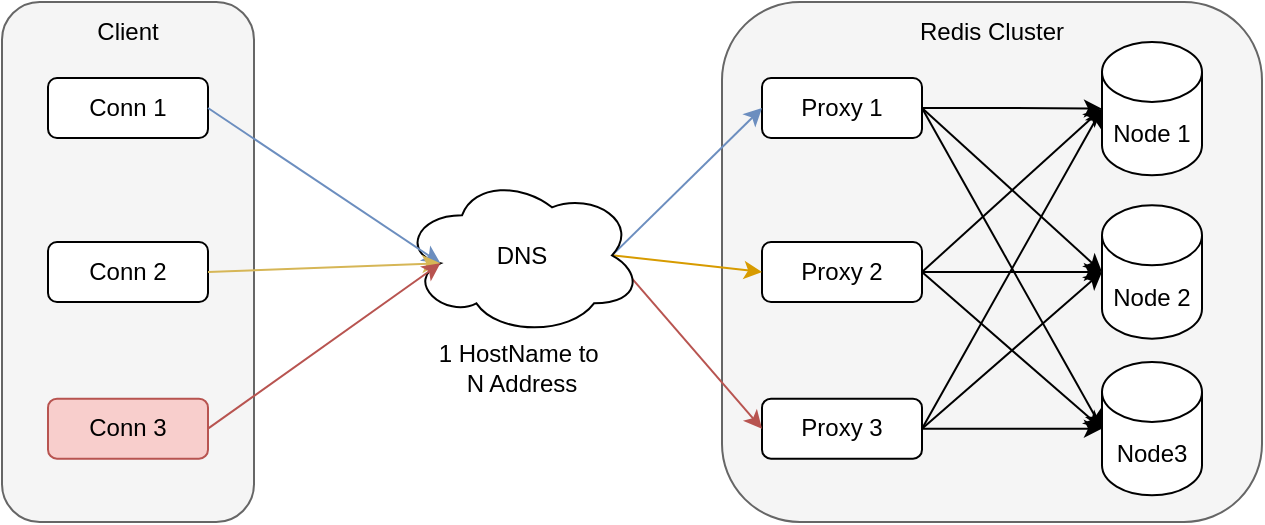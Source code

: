 <mxfile version="27.1.6">
  <diagram name="第 1 页" id="vSx3JydIkqoAa6moloGN">
    <mxGraphModel dx="1554" dy="797" grid="1" gridSize="10" guides="1" tooltips="1" connect="1" arrows="1" fold="1" page="1" pageScale="1" pageWidth="827" pageHeight="1169" math="0" shadow="0">
      <root>
        <mxCell id="0" />
        <mxCell id="1" parent="0" />
        <mxCell id="i8PlAeAK_7PoeMRTSj_6-1" value="" style="rounded=1;whiteSpace=wrap;html=1;fillColor=#f5f5f5;fontColor=#333333;strokeColor=#666666;" vertex="1" parent="1">
          <mxGeometry x="520" y="230" width="270" height="260" as="geometry" />
        </mxCell>
        <mxCell id="i8PlAeAK_7PoeMRTSj_6-4" value="Node 1" style="shape=cylinder3;whiteSpace=wrap;html=1;boundedLbl=1;backgroundOutline=1;size=15;" vertex="1" parent="1">
          <mxGeometry x="710" y="250" width="50" height="66.67" as="geometry" />
        </mxCell>
        <mxCell id="i8PlAeAK_7PoeMRTSj_6-5" value="Node 2" style="shape=cylinder3;whiteSpace=wrap;html=1;boundedLbl=1;backgroundOutline=1;size=15;" vertex="1" parent="1">
          <mxGeometry x="710" y="331.66" width="50" height="66.67" as="geometry" />
        </mxCell>
        <mxCell id="i8PlAeAK_7PoeMRTSj_6-6" value="Node3" style="shape=cylinder3;whiteSpace=wrap;html=1;boundedLbl=1;backgroundOutline=1;size=15;" vertex="1" parent="1">
          <mxGeometry x="710" y="410" width="50" height="66.67" as="geometry" />
        </mxCell>
        <mxCell id="i8PlAeAK_7PoeMRTSj_6-7" value="Proxy 1" style="rounded=1;whiteSpace=wrap;html=1;" vertex="1" parent="1">
          <mxGeometry x="540" y="268" width="80" height="30" as="geometry" />
        </mxCell>
        <mxCell id="i8PlAeAK_7PoeMRTSj_6-8" value="Proxy 2" style="rounded=1;whiteSpace=wrap;html=1;" vertex="1" parent="1">
          <mxGeometry x="540" y="350" width="80" height="30" as="geometry" />
        </mxCell>
        <mxCell id="i8PlAeAK_7PoeMRTSj_6-9" value="Proxy 3" style="rounded=1;whiteSpace=wrap;html=1;" vertex="1" parent="1">
          <mxGeometry x="540" y="428.34" width="80" height="30" as="geometry" />
        </mxCell>
        <mxCell id="i8PlAeAK_7PoeMRTSj_6-10" style="edgeStyle=orthogonalEdgeStyle;rounded=0;orthogonalLoop=1;jettySize=auto;html=1;exitX=1;exitY=0.5;exitDx=0;exitDy=0;entryX=0;entryY=0.5;entryDx=0;entryDy=0;entryPerimeter=0;" edge="1" parent="1" source="i8PlAeAK_7PoeMRTSj_6-7" target="i8PlAeAK_7PoeMRTSj_6-4">
          <mxGeometry relative="1" as="geometry" />
        </mxCell>
        <mxCell id="i8PlAeAK_7PoeMRTSj_6-11" style="rounded=0;orthogonalLoop=1;jettySize=auto;html=1;exitX=1;exitY=0.5;exitDx=0;exitDy=0;entryX=0;entryY=0.5;entryDx=0;entryDy=0;entryPerimeter=0;" edge="1" parent="1" source="i8PlAeAK_7PoeMRTSj_6-7" target="i8PlAeAK_7PoeMRTSj_6-5">
          <mxGeometry relative="1" as="geometry" />
        </mxCell>
        <mxCell id="i8PlAeAK_7PoeMRTSj_6-12" style="rounded=0;orthogonalLoop=1;jettySize=auto;html=1;exitX=1;exitY=0.5;exitDx=0;exitDy=0;entryX=0;entryY=0.5;entryDx=0;entryDy=0;entryPerimeter=0;" edge="1" parent="1" source="i8PlAeAK_7PoeMRTSj_6-7" target="i8PlAeAK_7PoeMRTSj_6-6">
          <mxGeometry relative="1" as="geometry" />
        </mxCell>
        <mxCell id="i8PlAeAK_7PoeMRTSj_6-13" style="rounded=0;orthogonalLoop=1;jettySize=auto;html=1;exitX=1;exitY=0.5;exitDx=0;exitDy=0;entryX=0;entryY=0.5;entryDx=0;entryDy=0;entryPerimeter=0;" edge="1" parent="1" source="i8PlAeAK_7PoeMRTSj_6-8" target="i8PlAeAK_7PoeMRTSj_6-4">
          <mxGeometry relative="1" as="geometry" />
        </mxCell>
        <mxCell id="i8PlAeAK_7PoeMRTSj_6-14" style="edgeStyle=orthogonalEdgeStyle;rounded=0;orthogonalLoop=1;jettySize=auto;html=1;exitX=1;exitY=0.5;exitDx=0;exitDy=0;entryX=0;entryY=0.5;entryDx=0;entryDy=0;entryPerimeter=0;" edge="1" parent="1" source="i8PlAeAK_7PoeMRTSj_6-8" target="i8PlAeAK_7PoeMRTSj_6-5">
          <mxGeometry relative="1" as="geometry" />
        </mxCell>
        <mxCell id="i8PlAeAK_7PoeMRTSj_6-15" style="rounded=0;orthogonalLoop=1;jettySize=auto;html=1;exitX=1;exitY=0.5;exitDx=0;exitDy=0;entryX=0;entryY=0.5;entryDx=0;entryDy=0;entryPerimeter=0;" edge="1" parent="1" source="i8PlAeAK_7PoeMRTSj_6-8" target="i8PlAeAK_7PoeMRTSj_6-6">
          <mxGeometry relative="1" as="geometry" />
        </mxCell>
        <mxCell id="i8PlAeAK_7PoeMRTSj_6-16" style="rounded=0;orthogonalLoop=1;jettySize=auto;html=1;exitX=1;exitY=0.5;exitDx=0;exitDy=0;entryX=0;entryY=0.5;entryDx=0;entryDy=0;entryPerimeter=0;" edge="1" parent="1" source="i8PlAeAK_7PoeMRTSj_6-9" target="i8PlAeAK_7PoeMRTSj_6-4">
          <mxGeometry relative="1" as="geometry" />
        </mxCell>
        <mxCell id="i8PlAeAK_7PoeMRTSj_6-17" style="rounded=0;orthogonalLoop=1;jettySize=auto;html=1;exitX=1;exitY=0.5;exitDx=0;exitDy=0;entryX=0;entryY=0.5;entryDx=0;entryDy=0;entryPerimeter=0;" edge="1" parent="1" source="i8PlAeAK_7PoeMRTSj_6-9" target="i8PlAeAK_7PoeMRTSj_6-5">
          <mxGeometry relative="1" as="geometry" />
        </mxCell>
        <mxCell id="i8PlAeAK_7PoeMRTSj_6-18" style="edgeStyle=orthogonalEdgeStyle;rounded=0;orthogonalLoop=1;jettySize=auto;html=1;exitX=1;exitY=0.5;exitDx=0;exitDy=0;entryX=0;entryY=0.5;entryDx=0;entryDy=0;entryPerimeter=0;" edge="1" parent="1" source="i8PlAeAK_7PoeMRTSj_6-9" target="i8PlAeAK_7PoeMRTSj_6-6">
          <mxGeometry relative="1" as="geometry" />
        </mxCell>
        <mxCell id="i8PlAeAK_7PoeMRTSj_6-19" value="Redis Cluster" style="text;html=1;align=center;verticalAlign=middle;whiteSpace=wrap;rounded=0;" vertex="1" parent="1">
          <mxGeometry x="610" y="230" width="90" height="30" as="geometry" />
        </mxCell>
        <mxCell id="i8PlAeAK_7PoeMRTSj_6-20" value="" style="rounded=1;whiteSpace=wrap;html=1;fillColor=#f5f5f5;fontColor=#333333;strokeColor=#666666;" vertex="1" parent="1">
          <mxGeometry x="160" y="230" width="126" height="260" as="geometry" />
        </mxCell>
        <mxCell id="i8PlAeAK_7PoeMRTSj_6-22" value="Conn 1" style="rounded=1;whiteSpace=wrap;html=1;" vertex="1" parent="1">
          <mxGeometry x="183" y="268" width="80" height="30" as="geometry" />
        </mxCell>
        <mxCell id="i8PlAeAK_7PoeMRTSj_6-23" value="Conn 2" style="rounded=1;whiteSpace=wrap;html=1;" vertex="1" parent="1">
          <mxGeometry x="183" y="350" width="80" height="30" as="geometry" />
        </mxCell>
        <mxCell id="i8PlAeAK_7PoeMRTSj_6-24" value="Conn 3" style="rounded=1;whiteSpace=wrap;html=1;fillColor=#f8cecc;strokeColor=#b85450;" vertex="1" parent="1">
          <mxGeometry x="183" y="428.34" width="80" height="30" as="geometry" />
        </mxCell>
        <mxCell id="i8PlAeAK_7PoeMRTSj_6-28" value="Client" style="text;html=1;align=center;verticalAlign=middle;whiteSpace=wrap;rounded=0;" vertex="1" parent="1">
          <mxGeometry x="193" y="230" width="60" height="30" as="geometry" />
        </mxCell>
        <mxCell id="i8PlAeAK_7PoeMRTSj_6-33" style="rounded=0;orthogonalLoop=1;jettySize=auto;html=1;exitX=0.875;exitY=0.5;exitDx=0;exitDy=0;exitPerimeter=0;entryX=0;entryY=0.5;entryDx=0;entryDy=0;fillColor=#dae8fc;strokeColor=#6c8ebf;" edge="1" parent="1" source="i8PlAeAK_7PoeMRTSj_6-29" target="i8PlAeAK_7PoeMRTSj_6-7">
          <mxGeometry relative="1" as="geometry" />
        </mxCell>
        <mxCell id="i8PlAeAK_7PoeMRTSj_6-34" style="rounded=0;orthogonalLoop=1;jettySize=auto;html=1;exitX=0.875;exitY=0.5;exitDx=0;exitDy=0;exitPerimeter=0;entryX=0;entryY=0.5;entryDx=0;entryDy=0;fillColor=#ffe6cc;strokeColor=#d79b00;" edge="1" parent="1" source="i8PlAeAK_7PoeMRTSj_6-29" target="i8PlAeAK_7PoeMRTSj_6-8">
          <mxGeometry relative="1" as="geometry" />
        </mxCell>
        <mxCell id="i8PlAeAK_7PoeMRTSj_6-35" style="rounded=0;orthogonalLoop=1;jettySize=auto;html=1;exitX=0.875;exitY=0.5;exitDx=0;exitDy=0;exitPerimeter=0;entryX=0;entryY=0.5;entryDx=0;entryDy=0;fillColor=#f8cecc;strokeColor=#b85450;" edge="1" parent="1" source="i8PlAeAK_7PoeMRTSj_6-29" target="i8PlAeAK_7PoeMRTSj_6-9">
          <mxGeometry relative="1" as="geometry" />
        </mxCell>
        <mxCell id="i8PlAeAK_7PoeMRTSj_6-29" value="DNS" style="ellipse;shape=cloud;whiteSpace=wrap;html=1;" vertex="1" parent="1">
          <mxGeometry x="360" y="316.67" width="120" height="80" as="geometry" />
        </mxCell>
        <mxCell id="i8PlAeAK_7PoeMRTSj_6-30" style="rounded=0;orthogonalLoop=1;jettySize=auto;html=1;exitX=1;exitY=0.5;exitDx=0;exitDy=0;entryX=0.16;entryY=0.55;entryDx=0;entryDy=0;entryPerimeter=0;fillColor=#dae8fc;strokeColor=#6c8ebf;" edge="1" parent="1" source="i8PlAeAK_7PoeMRTSj_6-22" target="i8PlAeAK_7PoeMRTSj_6-29">
          <mxGeometry relative="1" as="geometry" />
        </mxCell>
        <mxCell id="i8PlAeAK_7PoeMRTSj_6-31" style="rounded=0;orthogonalLoop=1;jettySize=auto;html=1;exitX=1;exitY=0.5;exitDx=0;exitDy=0;entryX=0.16;entryY=0.55;entryDx=0;entryDy=0;entryPerimeter=0;fillColor=#fff2cc;strokeColor=#d6b656;" edge="1" parent="1" source="i8PlAeAK_7PoeMRTSj_6-23" target="i8PlAeAK_7PoeMRTSj_6-29">
          <mxGeometry relative="1" as="geometry" />
        </mxCell>
        <mxCell id="i8PlAeAK_7PoeMRTSj_6-32" style="rounded=0;orthogonalLoop=1;jettySize=auto;html=1;exitX=1;exitY=0.5;exitDx=0;exitDy=0;entryX=0.16;entryY=0.55;entryDx=0;entryDy=0;entryPerimeter=0;fillColor=#f8cecc;strokeColor=#b85450;" edge="1" parent="1" source="i8PlAeAK_7PoeMRTSj_6-24" target="i8PlAeAK_7PoeMRTSj_6-29">
          <mxGeometry relative="1" as="geometry" />
        </mxCell>
        <mxCell id="i8PlAeAK_7PoeMRTSj_6-36" value="1 HostName to&amp;nbsp;&lt;div&gt;N Address&lt;/div&gt;" style="text;html=1;align=center;verticalAlign=middle;whiteSpace=wrap;rounded=0;" vertex="1" parent="1">
          <mxGeometry x="355" y="398.33" width="130" height="30" as="geometry" />
        </mxCell>
      </root>
    </mxGraphModel>
  </diagram>
</mxfile>
